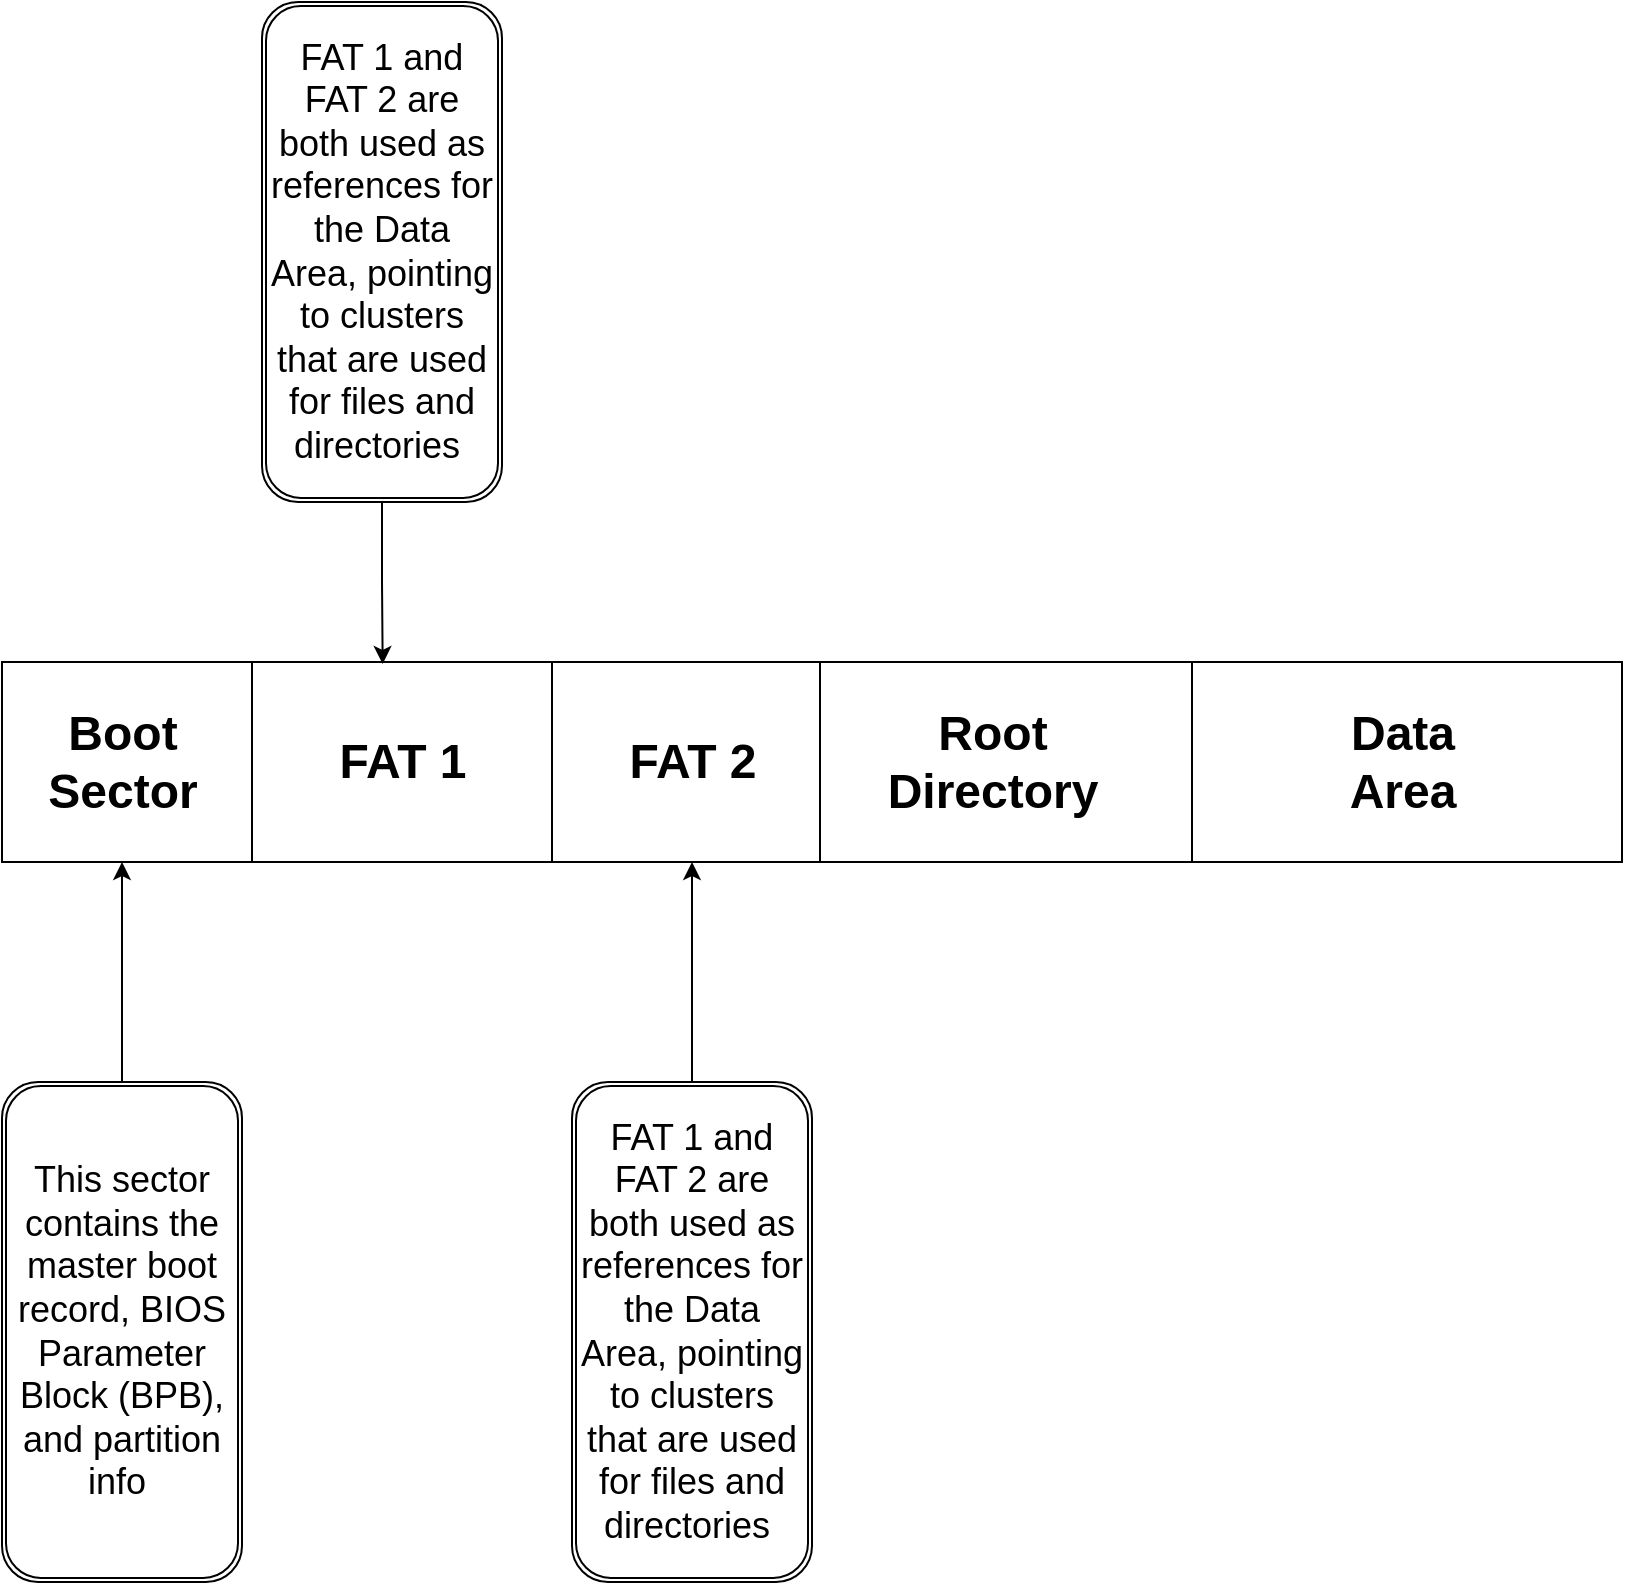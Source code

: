 <mxfile version="15.2.9" type="github">
  <diagram id="prtHgNgQTEPvFCAcTncT" name="Page-1">
    <mxGraphModel dx="1038" dy="521" grid="1" gridSize="10" guides="1" tooltips="1" connect="1" arrows="1" fold="1" page="1" pageScale="1" pageWidth="827" pageHeight="1169" math="0" shadow="0">
      <root>
        <mxCell id="0" />
        <mxCell id="1" parent="0" />
        <mxCell id="b9YMpVK1cU2BV_z4t6fd-1" value="" style="rounded=0;whiteSpace=wrap;html=1;" vertex="1" parent="1">
          <mxGeometry x="10" y="400" width="810" height="100" as="geometry" />
        </mxCell>
        <mxCell id="b9YMpVK1cU2BV_z4t6fd-9" value="Boot&lt;br&gt;Sector" style="text;strokeColor=none;fillColor=none;html=1;fontSize=24;fontStyle=1;verticalAlign=middle;align=center;" vertex="1" parent="1">
          <mxGeometry x="20" y="400" width="100" height="100" as="geometry" />
        </mxCell>
        <mxCell id="b9YMpVK1cU2BV_z4t6fd-10" value="" style="line;strokeWidth=1;direction=south;html=1;" vertex="1" parent="1">
          <mxGeometry x="414" y="400" width="10" height="100" as="geometry" />
        </mxCell>
        <mxCell id="b9YMpVK1cU2BV_z4t6fd-11" value="" style="line;strokeWidth=1;direction=south;html=1;" vertex="1" parent="1">
          <mxGeometry x="600" y="400" width="10" height="100" as="geometry" />
        </mxCell>
        <mxCell id="b9YMpVK1cU2BV_z4t6fd-12" value="" style="line;strokeWidth=1;direction=south;html=1;" vertex="1" parent="1">
          <mxGeometry x="280" y="400" width="10" height="100" as="geometry" />
        </mxCell>
        <mxCell id="b9YMpVK1cU2BV_z4t6fd-13" value="FAT 1" style="text;strokeColor=none;fillColor=none;html=1;fontSize=24;fontStyle=1;verticalAlign=middle;align=center;" vertex="1" parent="1">
          <mxGeometry x="140" y="400" width="140" height="100" as="geometry" />
        </mxCell>
        <mxCell id="b9YMpVK1cU2BV_z4t6fd-14" value="FAT 2" style="text;strokeColor=none;fillColor=none;html=1;fontSize=24;fontStyle=1;verticalAlign=middle;align=center;" vertex="1" parent="1">
          <mxGeometry x="290" y="400" width="130" height="100" as="geometry" />
        </mxCell>
        <mxCell id="b9YMpVK1cU2BV_z4t6fd-15" value="" style="line;strokeWidth=1;direction=south;html=1;" vertex="1" parent="1">
          <mxGeometry x="130" y="400" width="10" height="100" as="geometry" />
        </mxCell>
        <mxCell id="b9YMpVK1cU2BV_z4t6fd-17" value="Root&lt;br&gt;Directory" style="text;strokeColor=none;fillColor=none;html=1;fontSize=24;fontStyle=1;verticalAlign=middle;align=center;" vertex="1" parent="1">
          <mxGeometry x="420" y="400" width="170" height="100" as="geometry" />
        </mxCell>
        <mxCell id="b9YMpVK1cU2BV_z4t6fd-18" value="Data&lt;br&gt;Area" style="text;strokeColor=none;fillColor=none;html=1;fontSize=24;fontStyle=1;verticalAlign=middle;align=center;" vertex="1" parent="1">
          <mxGeometry x="600" y="400" width="220" height="100" as="geometry" />
        </mxCell>
        <mxCell id="b9YMpVK1cU2BV_z4t6fd-22" style="edgeStyle=orthogonalEdgeStyle;rounded=0;orthogonalLoop=1;jettySize=auto;html=1;entryX=0.5;entryY=1;entryDx=0;entryDy=0;" edge="1" parent="1" source="b9YMpVK1cU2BV_z4t6fd-20" target="b9YMpVK1cU2BV_z4t6fd-9">
          <mxGeometry relative="1" as="geometry" />
        </mxCell>
        <mxCell id="b9YMpVK1cU2BV_z4t6fd-20" value="&lt;font style=&quot;font-size: 18px&quot;&gt;This sector contains the master boot record, BIOS Parameter Block (BPB), and partition info&amp;nbsp;&lt;/font&gt;" style="shape=ext;double=1;rounded=1;whiteSpace=wrap;html=1;strokeWidth=1;" vertex="1" parent="1">
          <mxGeometry x="10" y="610" width="120" height="250" as="geometry" />
        </mxCell>
        <mxCell id="b9YMpVK1cU2BV_z4t6fd-26" style="edgeStyle=orthogonalEdgeStyle;rounded=0;orthogonalLoop=1;jettySize=auto;html=1;entryX=0.431;entryY=0.01;entryDx=0;entryDy=0;entryPerimeter=0;" edge="1" parent="1" source="b9YMpVK1cU2BV_z4t6fd-25" target="b9YMpVK1cU2BV_z4t6fd-13">
          <mxGeometry relative="1" as="geometry" />
        </mxCell>
        <mxCell id="b9YMpVK1cU2BV_z4t6fd-25" value="&lt;font style=&quot;font-size: 18px&quot;&gt;FAT 1 and FAT 2 are both used as references for the Data Area, pointing to clusters that are used for files and directories&amp;nbsp;&lt;/font&gt;" style="shape=ext;double=1;rounded=1;whiteSpace=wrap;html=1;strokeWidth=1;" vertex="1" parent="1">
          <mxGeometry x="140" y="70" width="120" height="250" as="geometry" />
        </mxCell>
        <mxCell id="b9YMpVK1cU2BV_z4t6fd-29" style="edgeStyle=orthogonalEdgeStyle;rounded=0;orthogonalLoop=1;jettySize=auto;html=1;entryX=0.5;entryY=1;entryDx=0;entryDy=0;" edge="1" parent="1" source="b9YMpVK1cU2BV_z4t6fd-27" target="b9YMpVK1cU2BV_z4t6fd-14">
          <mxGeometry relative="1" as="geometry" />
        </mxCell>
        <mxCell id="b9YMpVK1cU2BV_z4t6fd-27" value="&lt;font style=&quot;font-size: 18px&quot;&gt;FAT 1 and FAT 2 are both used as references for the Data Area, pointing to clusters that are used for files and directories&amp;nbsp;&lt;/font&gt;" style="shape=ext;double=1;rounded=1;whiteSpace=wrap;html=1;strokeWidth=1;" vertex="1" parent="1">
          <mxGeometry x="295" y="610" width="120" height="250" as="geometry" />
        </mxCell>
      </root>
    </mxGraphModel>
  </diagram>
</mxfile>
